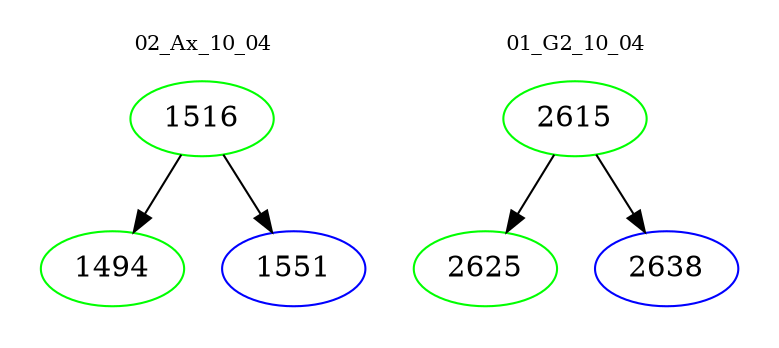 digraph{
subgraph cluster_0 {
color = white
label = "02_Ax_10_04";
fontsize=10;
T0_1516 [label="1516", color="green"]
T0_1516 -> T0_1494 [color="black"]
T0_1494 [label="1494", color="green"]
T0_1516 -> T0_1551 [color="black"]
T0_1551 [label="1551", color="blue"]
}
subgraph cluster_1 {
color = white
label = "01_G2_10_04";
fontsize=10;
T1_2615 [label="2615", color="green"]
T1_2615 -> T1_2625 [color="black"]
T1_2625 [label="2625", color="green"]
T1_2615 -> T1_2638 [color="black"]
T1_2638 [label="2638", color="blue"]
}
}

